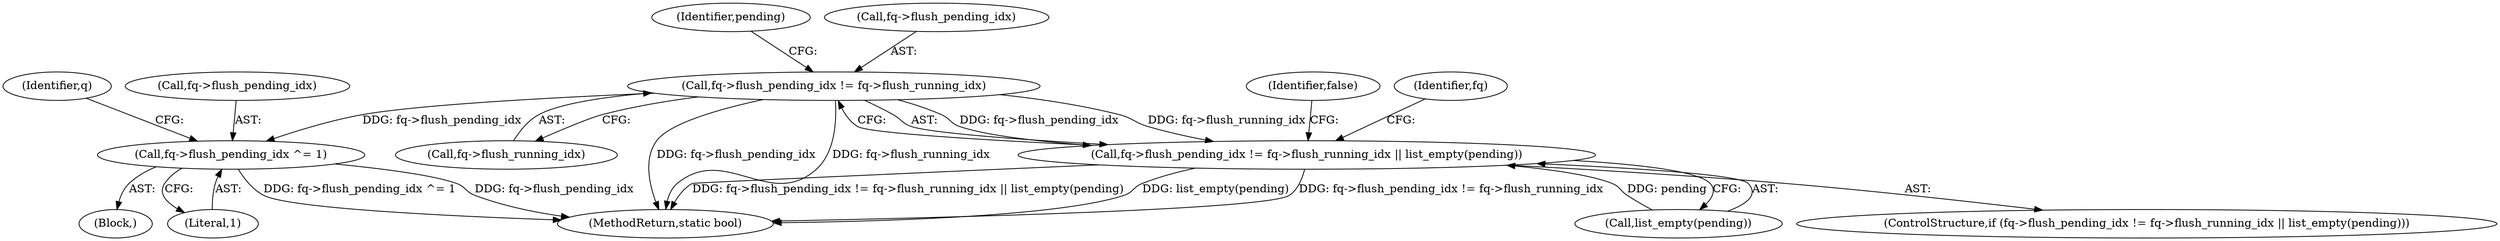 digraph "0_linux_0048b4837affd153897ed1222283492070027aa9@pointer" {
"1000127" [label="(Call,fq->flush_pending_idx != fq->flush_running_idx)"];
"1000126" [label="(Call,fq->flush_pending_idx != fq->flush_running_idx || list_empty(pending))"];
"1000155" [label="(Call,fq->flush_pending_idx ^= 1)"];
"1000144" [label="(Identifier,fq)"];
"1000134" [label="(Call,list_empty(pending))"];
"1000161" [label="(Identifier,q)"];
"1000155" [label="(Call,fq->flush_pending_idx ^= 1)"];
"1000125" [label="(ControlStructure,if (fq->flush_pending_idx != fq->flush_running_idx || list_empty(pending)))"];
"1000107" [label="(Block,)"];
"1000135" [label="(Identifier,pending)"];
"1000156" [label="(Call,fq->flush_pending_idx)"];
"1000128" [label="(Call,fq->flush_pending_idx)"];
"1000137" [label="(Identifier,false)"];
"1000159" [label="(Literal,1)"];
"1000131" [label="(Call,fq->flush_running_idx)"];
"1000231" [label="(MethodReturn,static bool)"];
"1000127" [label="(Call,fq->flush_pending_idx != fq->flush_running_idx)"];
"1000126" [label="(Call,fq->flush_pending_idx != fq->flush_running_idx || list_empty(pending))"];
"1000127" -> "1000126"  [label="AST: "];
"1000127" -> "1000131"  [label="CFG: "];
"1000128" -> "1000127"  [label="AST: "];
"1000131" -> "1000127"  [label="AST: "];
"1000135" -> "1000127"  [label="CFG: "];
"1000126" -> "1000127"  [label="CFG: "];
"1000127" -> "1000231"  [label="DDG: fq->flush_pending_idx"];
"1000127" -> "1000231"  [label="DDG: fq->flush_running_idx"];
"1000127" -> "1000126"  [label="DDG: fq->flush_pending_idx"];
"1000127" -> "1000126"  [label="DDG: fq->flush_running_idx"];
"1000127" -> "1000155"  [label="DDG: fq->flush_pending_idx"];
"1000126" -> "1000125"  [label="AST: "];
"1000126" -> "1000134"  [label="CFG: "];
"1000134" -> "1000126"  [label="AST: "];
"1000137" -> "1000126"  [label="CFG: "];
"1000144" -> "1000126"  [label="CFG: "];
"1000126" -> "1000231"  [label="DDG: fq->flush_pending_idx != fq->flush_running_idx || list_empty(pending)"];
"1000126" -> "1000231"  [label="DDG: list_empty(pending)"];
"1000126" -> "1000231"  [label="DDG: fq->flush_pending_idx != fq->flush_running_idx"];
"1000134" -> "1000126"  [label="DDG: pending"];
"1000155" -> "1000107"  [label="AST: "];
"1000155" -> "1000159"  [label="CFG: "];
"1000156" -> "1000155"  [label="AST: "];
"1000159" -> "1000155"  [label="AST: "];
"1000161" -> "1000155"  [label="CFG: "];
"1000155" -> "1000231"  [label="DDG: fq->flush_pending_idx ^= 1"];
"1000155" -> "1000231"  [label="DDG: fq->flush_pending_idx"];
}
